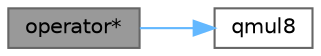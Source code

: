 digraph "operator*"
{
 // INTERACTIVE_SVG=YES
 // LATEX_PDF_SIZE
  bgcolor="transparent";
  edge [fontname=Helvetica,fontsize=10,labelfontname=Helvetica,labelfontsize=10];
  node [fontname=Helvetica,fontsize=10,shape=box,height=0.2,width=0.4];
  rankdir="LR";
  Node1 [id="Node000001",label="operator*",height=0.2,width=0.4,color="gray40", fillcolor="grey60", style="filled", fontcolor="black",tooltip="Multiply each of the channels by a constant, saturating each channel at 0xFF."];
  Node1 -> Node2 [id="edge1_Node000001_Node000002",color="steelblue1",style="solid",tooltip=" "];
  Node2 [id="Node000002",label="qmul8",height=0.2,width=0.4,color="grey40", fillcolor="white", style="filled",URL="$d5/d98/group___math_ga17d0d692de142f4d4379b8cc899eaefb.html#ga17d0d692de142f4d4379b8cc899eaefb",tooltip="8x8 bit multiplication with 8-bit result, saturating at 0xFF."];
}
